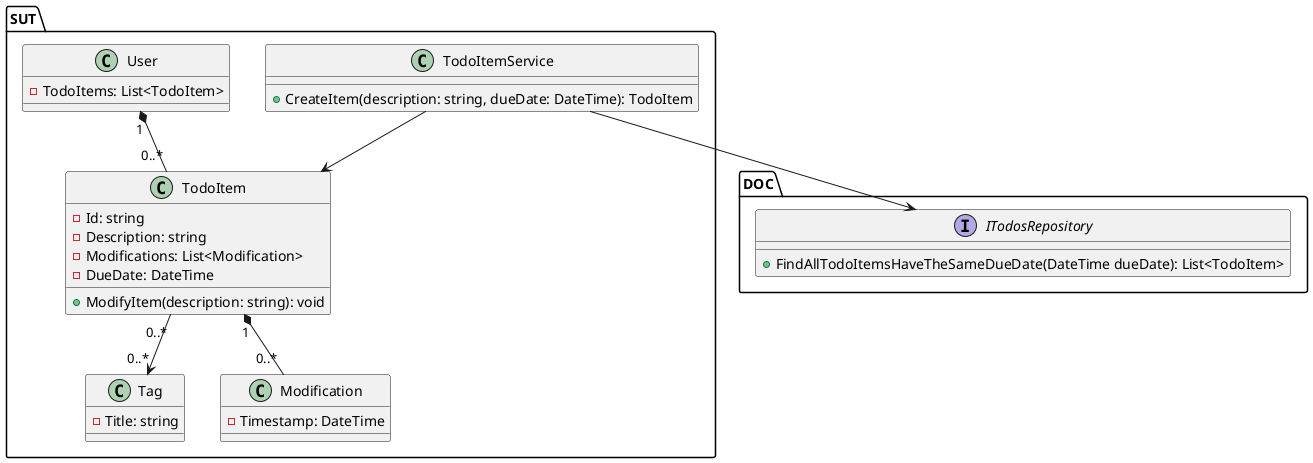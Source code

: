@startuml
package SUT{
class User{
    - TodoItems: List<TodoItem>
}

class TodoItem {
    - Id: string
    - Description: string
    - Modifications: List<Modification> 
    - DueDate: DateTime
    + ModifyItem(description: string): void
}

class TodoItemService {
    + CreateItem(description: string, dueDate: DateTime): TodoItem
}
class Tag{
    - Title: string
}
class Modification{
    - Timestamp: DateTime
}
}
package DOC{
interface ITodosRepository{
    + FindAllTodoItemsHaveTheSameDueDate(DateTime dueDate): List<TodoItem>
    }
}
User"1" *-- "0..*" TodoItem
TodoItem "1" *-- "0..*" Modification
TodoItem "0..*" --> "0..*" Tag
TodoItemService --> ITodosRepository
TodoItemService --> TodoItem
@enduml
